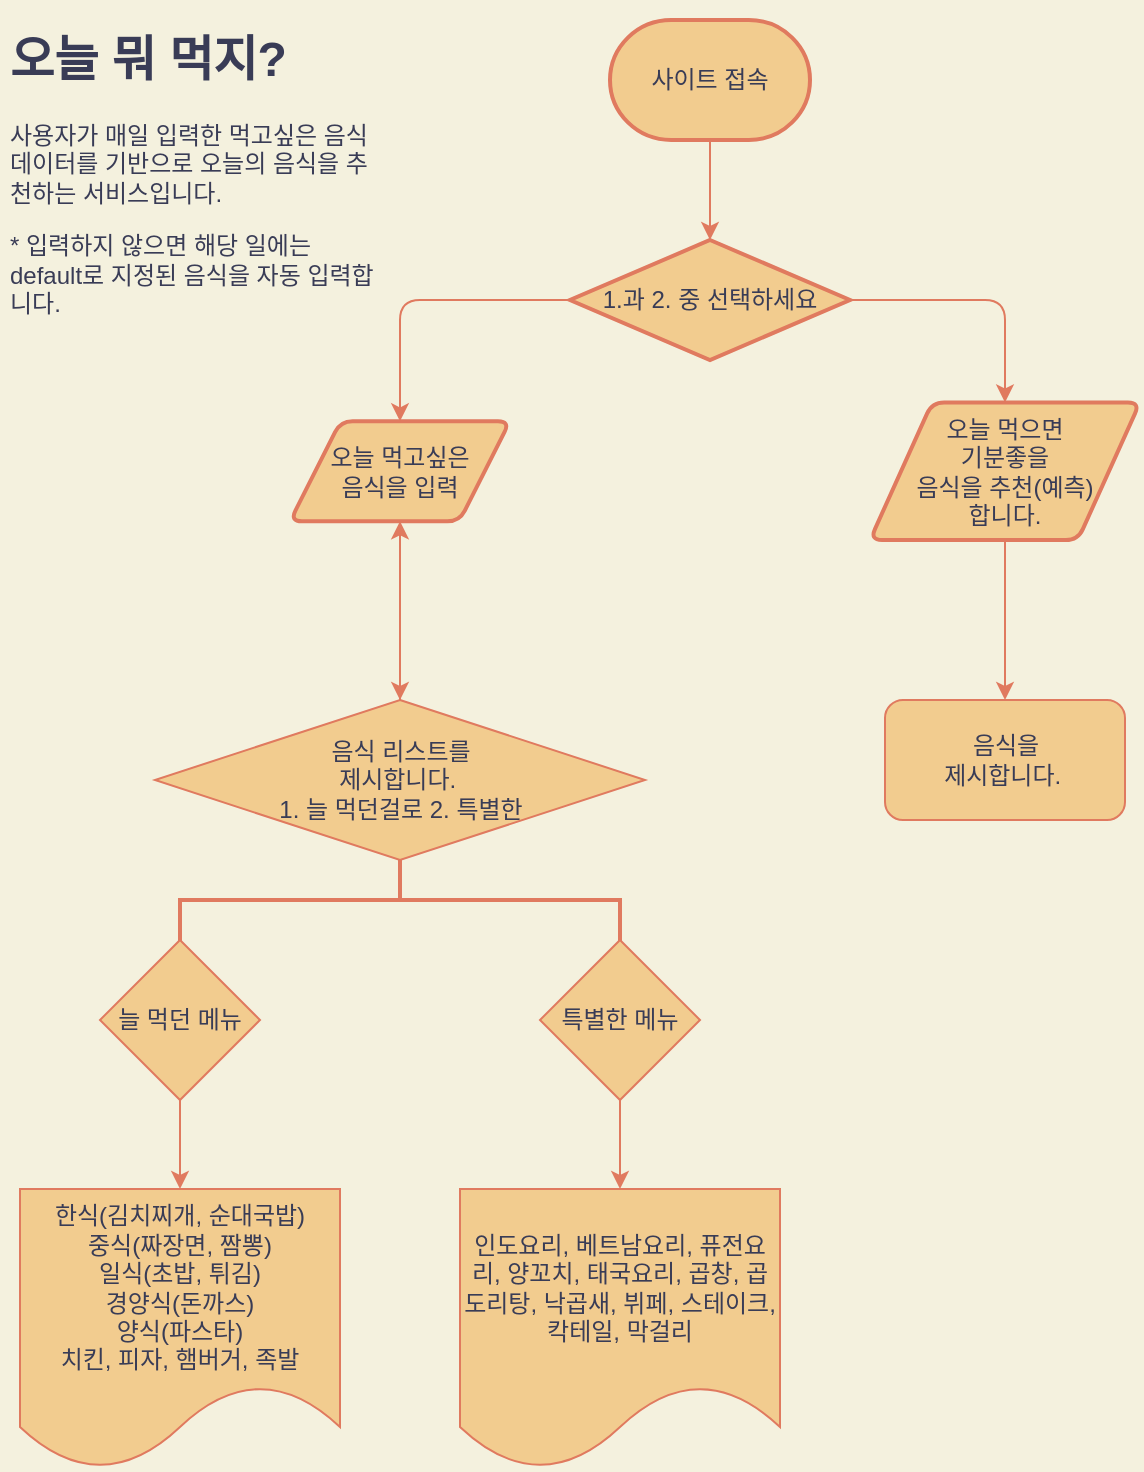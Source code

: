 <mxfile version="14.4.2" type="github">
  <diagram id="C5RBs43oDa-KdzZeNtuy" name="Page-1">
    <mxGraphModel dx="711" dy="1912" grid="1" gridSize="10" guides="1" tooltips="1" connect="1" arrows="1" fold="1" page="1" pageScale="1" pageWidth="827" pageHeight="1169" background="#F4F1DE" math="0" shadow="0">
      <root>
        <mxCell id="WIyWlLk6GJQsqaUBKTNV-0" />
        <mxCell id="WIyWlLk6GJQsqaUBKTNV-1" parent="WIyWlLk6GJQsqaUBKTNV-0" />
        <mxCell id="ZX0ICCoZ-Nn2GATWxBDO-3" value="&lt;span&gt;음식을&lt;/span&gt;&lt;br&gt;&lt;span&gt;제시합니다.&amp;nbsp;&lt;/span&gt;" style="rounded=1;whiteSpace=wrap;html=1;fillColor=#F2CC8F;strokeColor=#E07A5F;fontColor=#393C56;" vertex="1" parent="WIyWlLk6GJQsqaUBKTNV-1">
          <mxGeometry x="472.5" y="340" width="120" height="60" as="geometry" />
        </mxCell>
        <mxCell id="ZX0ICCoZ-Nn2GATWxBDO-7" value="" style="edgeStyle=orthogonalEdgeStyle;curved=0;rounded=1;sketch=0;orthogonalLoop=1;jettySize=auto;html=1;strokeColor=#E07A5F;fillColor=#F2CC8F;fontColor=#393C56;labelBackgroundColor=#F4F1DE;" edge="1" parent="WIyWlLk6GJQsqaUBKTNV-1" source="ZX0ICCoZ-Nn2GATWxBDO-5" target="ZX0ICCoZ-Nn2GATWxBDO-3">
          <mxGeometry relative="1" as="geometry" />
        </mxCell>
        <mxCell id="ZX0ICCoZ-Nn2GATWxBDO-5" value="&lt;span&gt;오늘 먹으면 &lt;br&gt;기분좋을 &lt;br&gt;음식을 추천(예측)&lt;br&gt;합니다.&lt;/span&gt;" style="shape=parallelogram;html=1;strokeWidth=2;perimeter=parallelogramPerimeter;whiteSpace=wrap;rounded=1;arcSize=12;size=0.23;sketch=0;fillColor=#F2CC8F;fontColor=#393C56;strokeColor=#E07A5F;" vertex="1" parent="WIyWlLk6GJQsqaUBKTNV-1">
          <mxGeometry x="465" y="191.25" width="135" height="68.75" as="geometry" />
        </mxCell>
        <mxCell id="ZX0ICCoZ-Nn2GATWxBDO-11" value="" style="edgeStyle=orthogonalEdgeStyle;curved=0;rounded=1;sketch=0;orthogonalLoop=1;jettySize=auto;html=1;strokeColor=#E07A5F;fillColor=#F2CC8F;fontColor=#393C56;labelBackgroundColor=#F4F1DE;" edge="1" parent="WIyWlLk6GJQsqaUBKTNV-1" source="ZX0ICCoZ-Nn2GATWxBDO-8" target="ZX0ICCoZ-Nn2GATWxBDO-10">
          <mxGeometry relative="1" as="geometry" />
        </mxCell>
        <mxCell id="ZX0ICCoZ-Nn2GATWxBDO-8" value="사이트 접속" style="strokeWidth=2;html=1;shape=mxgraph.flowchart.terminator;whiteSpace=wrap;rounded=0;sketch=0;fillColor=#F2CC8F;fontColor=#393C56;strokeColor=#E07A5F;" vertex="1" parent="WIyWlLk6GJQsqaUBKTNV-1">
          <mxGeometry x="335" width="100" height="60" as="geometry" />
        </mxCell>
        <mxCell id="ZX0ICCoZ-Nn2GATWxBDO-20" value="" style="edgeStyle=orthogonalEdgeStyle;curved=0;rounded=1;sketch=0;orthogonalLoop=1;jettySize=auto;html=1;strokeColor=#E07A5F;fillColor=#F2CC8F;fontColor=#393C56;labelBackgroundColor=#F4F1DE;" edge="1" parent="WIyWlLk6GJQsqaUBKTNV-1" source="ZX0ICCoZ-Nn2GATWxBDO-9">
          <mxGeometry relative="1" as="geometry">
            <mxPoint x="230" y="340" as="targetPoint" />
          </mxGeometry>
        </mxCell>
        <mxCell id="ZX0ICCoZ-Nn2GATWxBDO-9" value="오늘 먹고싶은&lt;br&gt;음식을 입력" style="shape=parallelogram;html=1;strokeWidth=2;perimeter=parallelogramPerimeter;whiteSpace=wrap;rounded=1;arcSize=12;size=0.23;sketch=0;fillColor=#F2CC8F;fontColor=#393C56;strokeColor=#E07A5F;" vertex="1" parent="WIyWlLk6GJQsqaUBKTNV-1">
          <mxGeometry x="175" y="200.63" width="110" height="50" as="geometry" />
        </mxCell>
        <mxCell id="ZX0ICCoZ-Nn2GATWxBDO-14" style="edgeStyle=orthogonalEdgeStyle;curved=0;rounded=1;sketch=0;orthogonalLoop=1;jettySize=auto;html=1;exitX=0;exitY=0.5;exitDx=0;exitDy=0;exitPerimeter=0;strokeColor=#E07A5F;fillColor=#F2CC8F;fontColor=#393C56;labelBackgroundColor=#F4F1DE;" edge="1" parent="WIyWlLk6GJQsqaUBKTNV-1" source="ZX0ICCoZ-Nn2GATWxBDO-10" target="ZX0ICCoZ-Nn2GATWxBDO-9">
          <mxGeometry relative="1" as="geometry" />
        </mxCell>
        <mxCell id="ZX0ICCoZ-Nn2GATWxBDO-16" style="edgeStyle=orthogonalEdgeStyle;curved=0;rounded=1;sketch=0;orthogonalLoop=1;jettySize=auto;html=1;exitX=1;exitY=0.5;exitDx=0;exitDy=0;exitPerimeter=0;strokeColor=#E07A5F;fillColor=#F2CC8F;fontColor=#393C56;labelBackgroundColor=#F4F1DE;" edge="1" parent="WIyWlLk6GJQsqaUBKTNV-1" source="ZX0ICCoZ-Nn2GATWxBDO-10" target="ZX0ICCoZ-Nn2GATWxBDO-5">
          <mxGeometry relative="1" as="geometry" />
        </mxCell>
        <mxCell id="ZX0ICCoZ-Nn2GATWxBDO-10" value="1.과 2. 중 선택하세요" style="strokeWidth=2;html=1;shape=mxgraph.flowchart.decision;whiteSpace=wrap;rounded=0;sketch=0;fillColor=#F2CC8F;fontColor=#393C56;strokeColor=#E07A5F;" vertex="1" parent="WIyWlLk6GJQsqaUBKTNV-1">
          <mxGeometry x="315" y="110" width="140" height="60" as="geometry" />
        </mxCell>
        <mxCell id="ZX0ICCoZ-Nn2GATWxBDO-80" value="" style="edgeStyle=orthogonalEdgeStyle;curved=0;rounded=1;sketch=0;orthogonalLoop=1;jettySize=auto;html=1;strokeColor=#E07A5F;fillColor=#F2CC8F;fontColor=#393C56;" edge="1" parent="WIyWlLk6GJQsqaUBKTNV-1" source="ZX0ICCoZ-Nn2GATWxBDO-21" target="ZX0ICCoZ-Nn2GATWxBDO-9">
          <mxGeometry relative="1" as="geometry" />
        </mxCell>
        <mxCell id="ZX0ICCoZ-Nn2GATWxBDO-21" value="" style="strokeWidth=2;html=1;shape=mxgraph.flowchart.annotation_2;align=left;labelPosition=right;pointerEvents=1;rounded=0;sketch=0;fillColor=#F2CC8F;fontColor=#393C56;rotation=90;strokeColor=#E07A5F;" vertex="1" parent="WIyWlLk6GJQsqaUBKTNV-1">
          <mxGeometry x="205" y="330" width="50" height="220" as="geometry" />
        </mxCell>
        <mxCell id="ZX0ICCoZ-Nn2GATWxBDO-25" value="&lt;h1&gt;오늘 뭐 먹지?&lt;/h1&gt;&lt;p&gt;사용자가 매일 입력한 먹고싶은 음식 데이터를 기반으로 오늘의 음식을 추천하는 서비스입니다.&amp;nbsp;&lt;/p&gt;&lt;p&gt;* 입력하지 않으면 해당 일에는 default로 지정된 음식을 자동 입력합니다.&lt;/p&gt;" style="text;html=1;strokeColor=none;fillColor=none;spacing=5;spacingTop=-20;whiteSpace=wrap;overflow=hidden;rounded=0;sketch=0;fontColor=#393C56;" vertex="1" parent="WIyWlLk6GJQsqaUBKTNV-1">
          <mxGeometry x="30" width="190" height="150" as="geometry" />
        </mxCell>
        <mxCell id="ZX0ICCoZ-Nn2GATWxBDO-79" value="" style="edgeStyle=orthogonalEdgeStyle;curved=0;rounded=1;sketch=0;orthogonalLoop=1;jettySize=auto;html=1;strokeColor=#E07A5F;fillColor=#F2CC8F;fontColor=#393C56;" edge="1" parent="WIyWlLk6GJQsqaUBKTNV-1" source="ZX0ICCoZ-Nn2GATWxBDO-26" target="ZX0ICCoZ-Nn2GATWxBDO-78">
          <mxGeometry relative="1" as="geometry" />
        </mxCell>
        <mxCell id="ZX0ICCoZ-Nn2GATWxBDO-26" value="늘 먹던 메뉴" style="rhombus;whiteSpace=wrap;html=1;rounded=0;sketch=0;strokeColor=#E07A5F;fillColor=#F2CC8F;fontColor=#393C56;" vertex="1" parent="WIyWlLk6GJQsqaUBKTNV-1">
          <mxGeometry x="80" y="460" width="80" height="80" as="geometry" />
        </mxCell>
        <mxCell id="ZX0ICCoZ-Nn2GATWxBDO-82" value="" style="edgeStyle=orthogonalEdgeStyle;curved=0;rounded=1;sketch=0;orthogonalLoop=1;jettySize=auto;html=1;strokeColor=#E07A5F;fillColor=#F2CC8F;fontColor=#393C56;" edge="1" parent="WIyWlLk6GJQsqaUBKTNV-1" source="ZX0ICCoZ-Nn2GATWxBDO-27" target="ZX0ICCoZ-Nn2GATWxBDO-81">
          <mxGeometry relative="1" as="geometry" />
        </mxCell>
        <mxCell id="ZX0ICCoZ-Nn2GATWxBDO-27" value="특별한 메뉴" style="rhombus;whiteSpace=wrap;html=1;rounded=0;sketch=0;strokeColor=#E07A5F;fillColor=#F2CC8F;fontColor=#393C56;" vertex="1" parent="WIyWlLk6GJQsqaUBKTNV-1">
          <mxGeometry x="300" y="460" width="80" height="80" as="geometry" />
        </mxCell>
        <mxCell id="ZX0ICCoZ-Nn2GATWxBDO-28" value="음식 리스트를&lt;br&gt;제시합니다.&amp;nbsp;&lt;br&gt;1. 늘 먹던걸로 2. 특별한" style="rhombus;whiteSpace=wrap;html=1;rounded=0;sketch=0;strokeColor=#E07A5F;fillColor=#F2CC8F;fontColor=#393C56;" vertex="1" parent="WIyWlLk6GJQsqaUBKTNV-1">
          <mxGeometry x="107.5" y="340" width="245" height="80" as="geometry" />
        </mxCell>
        <mxCell id="ZX0ICCoZ-Nn2GATWxBDO-78" value="한식(김치찌개, 순대국밥)&lt;br&gt;중식(짜장면, 짬뽕)&lt;br&gt;일식(초밥, 튀김)&lt;br&gt;경양식(돈까스)&lt;br&gt;양식(파스타)&lt;br&gt;치킨, 피자, 햄버거, 족발" style="shape=document;whiteSpace=wrap;html=1;boundedLbl=1;rounded=0;sketch=0;strokeColor=#E07A5F;fillColor=#F2CC8F;fontColor=#393C56;" vertex="1" parent="WIyWlLk6GJQsqaUBKTNV-1">
          <mxGeometry x="40" y="584.5" width="160" height="140" as="geometry" />
        </mxCell>
        <mxCell id="ZX0ICCoZ-Nn2GATWxBDO-81" value="인도요리, 베트남요리, 퓨전요리, 양꼬치, 태국요리, 곱창, 곱도리탕, 낙곱새, 뷔페, 스테이크, 칵테일, 막걸리" style="shape=document;whiteSpace=wrap;html=1;boundedLbl=1;rounded=0;sketch=0;strokeColor=#E07A5F;fillColor=#F2CC8F;fontColor=#393C56;" vertex="1" parent="WIyWlLk6GJQsqaUBKTNV-1">
          <mxGeometry x="260" y="584.5" width="160" height="140" as="geometry" />
        </mxCell>
      </root>
    </mxGraphModel>
  </diagram>
</mxfile>
